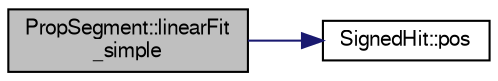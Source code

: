 digraph "PropSegment::linearFit_simple"
{
  bgcolor="transparent";
  edge [fontname="FreeSans",fontsize="10",labelfontname="FreeSans",labelfontsize="10"];
  node [fontname="FreeSans",fontsize="10",shape=record];
  rankdir="LR";
  Node1 [label="PropSegment::linearFit\l_simple",height=0.2,width=0.4,color="black", fillcolor="grey75", style="filled" fontcolor="black"];
  Node1 -> Node2 [color="midnightblue",fontsize="10",style="solid",fontname="FreeSans"];
  Node2 [label="SignedHit::pos",height=0.2,width=0.4,color="black",URL="$de/d45/classSignedHit.html#aa752a613465f50fc640689c0b3eb99b5"];
}
